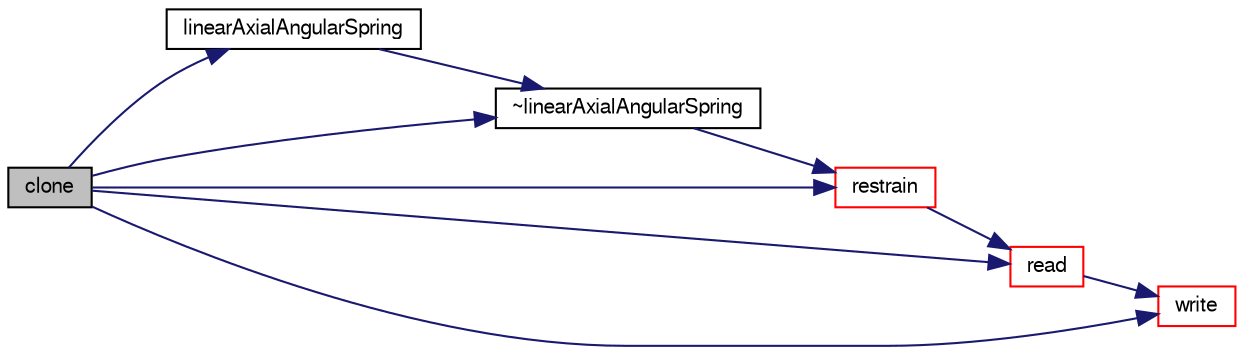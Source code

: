 digraph "clone"
{
  bgcolor="transparent";
  edge [fontname="FreeSans",fontsize="10",labelfontname="FreeSans",labelfontsize="10"];
  node [fontname="FreeSans",fontsize="10",shape=record];
  rankdir="LR";
  Node156 [label="clone",height=0.2,width=0.4,color="black", fillcolor="grey75", style="filled", fontcolor="black"];
  Node156 -> Node157 [color="midnightblue",fontsize="10",style="solid",fontname="FreeSans"];
  Node157 [label="linearAxialAngularSpring",height=0.2,width=0.4,color="black",URL="$a29502.html#ad941f17823a92cc3dec1c5c3d39a0273",tooltip="Construct from components. "];
  Node157 -> Node158 [color="midnightblue",fontsize="10",style="solid",fontname="FreeSans"];
  Node158 [label="~linearAxialAngularSpring",height=0.2,width=0.4,color="black",URL="$a29502.html#a1173e978f72c84c9ae36dca5043fb8af",tooltip="Destructor. "];
  Node158 -> Node159 [color="midnightblue",fontsize="10",style="solid",fontname="FreeSans"];
  Node159 [label="restrain",height=0.2,width=0.4,color="red",URL="$a29502.html#a5a33f13a3b2e956e9be8cfaffc87a34b",tooltip="Calculate the restraint position, force and moment. "];
  Node159 -> Node179 [color="midnightblue",fontsize="10",style="solid",fontname="FreeSans"];
  Node179 [label="read",height=0.2,width=0.4,color="red",URL="$a29502.html#affa21705bb326eaf3c87a5c6c1e56f3b",tooltip="Update properties from given dictionary. "];
  Node179 -> Node228 [color="midnightblue",fontsize="10",style="solid",fontname="FreeSans"];
  Node228 [label="write",height=0.2,width=0.4,color="red",URL="$a29502.html#a293fdfec8bdfbd5c3913ab4c9f3454ff",tooltip="Write. "];
  Node156 -> Node179 [color="midnightblue",fontsize="10",style="solid",fontname="FreeSans"];
  Node156 -> Node159 [color="midnightblue",fontsize="10",style="solid",fontname="FreeSans"];
  Node156 -> Node228 [color="midnightblue",fontsize="10",style="solid",fontname="FreeSans"];
  Node156 -> Node158 [color="midnightblue",fontsize="10",style="solid",fontname="FreeSans"];
}
